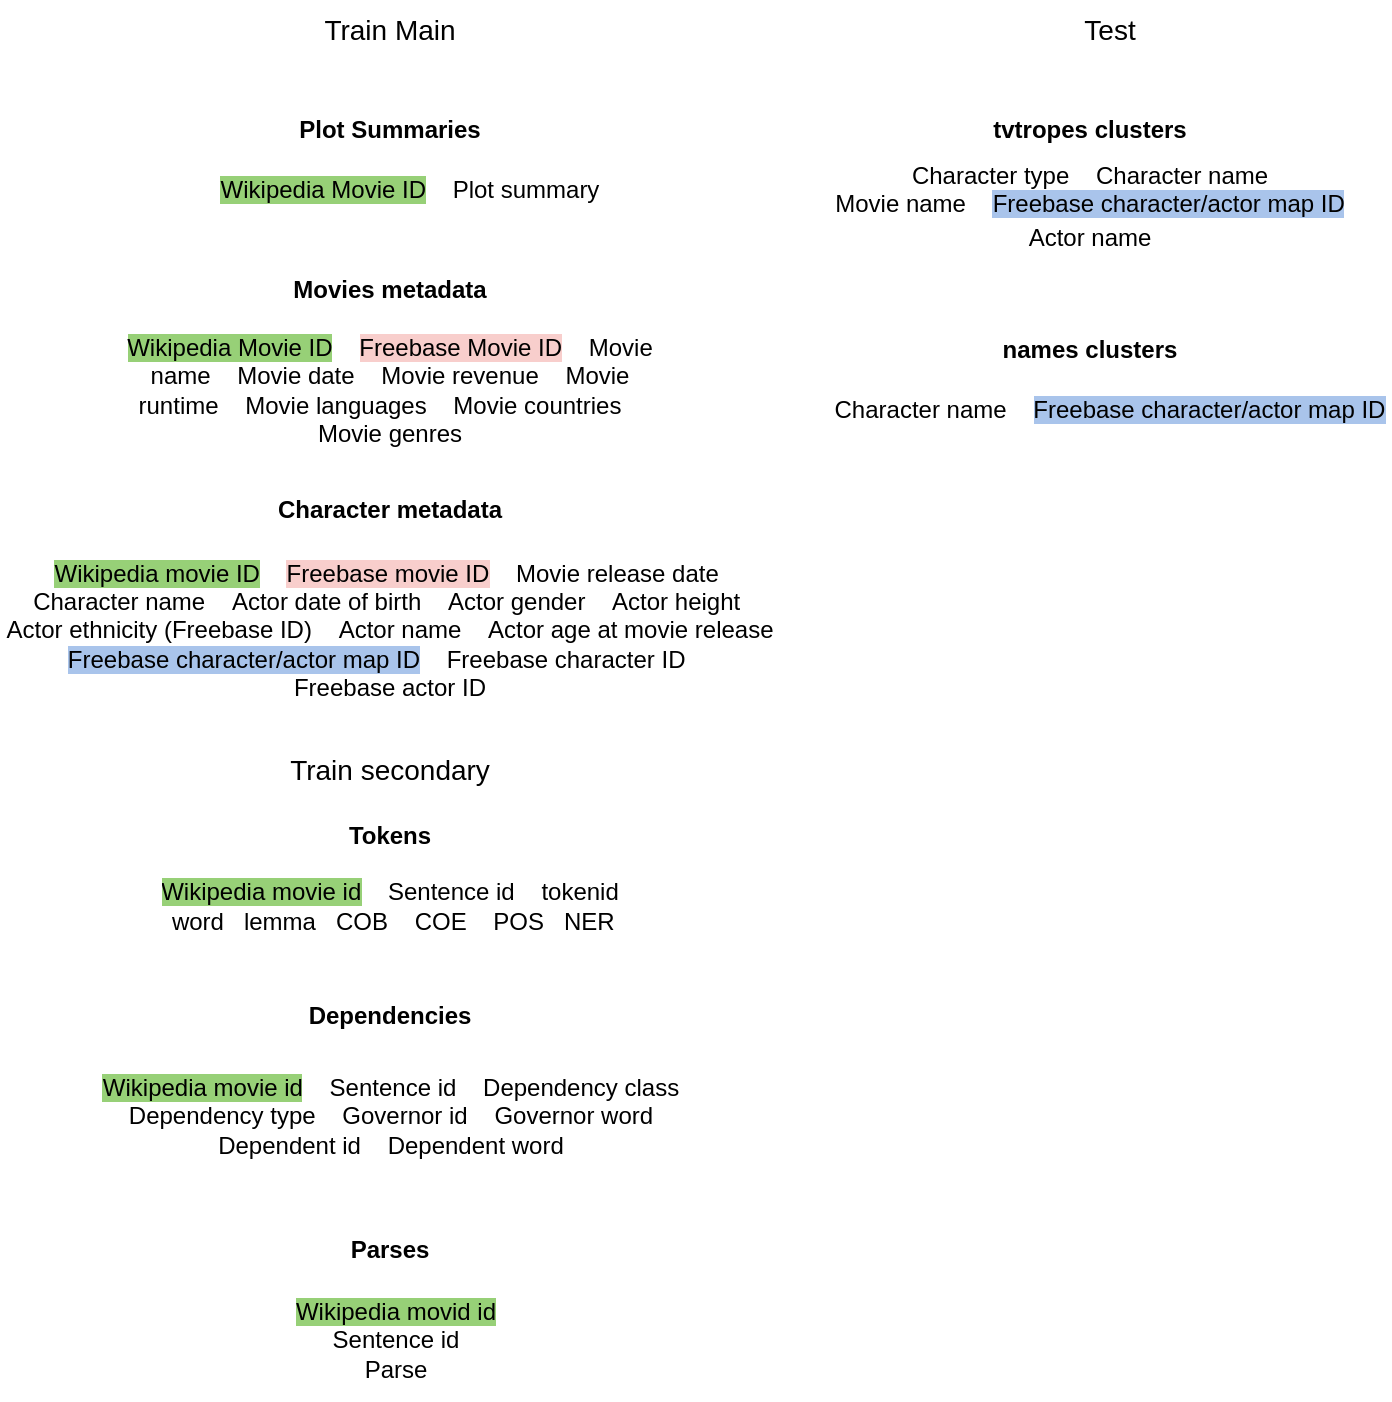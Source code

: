 <mxfile version="22.0.8" type="device">
  <diagram name="Page-1" id="Sbs0IW_ofMHIo77w96EM">
    <mxGraphModel dx="1175" dy="671" grid="0" gridSize="10" guides="1" tooltips="1" connect="1" arrows="1" fold="1" page="1" pageScale="1" pageWidth="850" pageHeight="1100" math="0" shadow="0">
      <root>
        <mxCell id="0" />
        <mxCell id="1" parent="0" />
        <mxCell id="rrxHBZVGt7Xu8-j6ISsB-1" value="Plot Summaries" style="text;html=1;strokeColor=none;fillColor=none;align=center;verticalAlign=middle;whiteSpace=wrap;rounded=0;fontStyle=1" parent="1" vertex="1">
          <mxGeometry x="190" y="100" width="100" height="30" as="geometry" />
        </mxCell>
        <mxCell id="rrxHBZVGt7Xu8-j6ISsB-2" value="Train Main" style="text;html=1;strokeColor=none;fillColor=none;align=center;verticalAlign=middle;whiteSpace=wrap;rounded=0;fontSize=14;" parent="1" vertex="1">
          <mxGeometry x="200" y="50" width="80" height="30" as="geometry" />
        </mxCell>
        <mxCell id="rrxHBZVGt7Xu8-j6ISsB-3" value="Movies metadata" style="text;html=1;strokeColor=none;fillColor=none;align=center;verticalAlign=middle;whiteSpace=wrap;rounded=0;fontStyle=1" parent="1" vertex="1">
          <mxGeometry x="190" y="180" width="100" height="30" as="geometry" />
        </mxCell>
        <mxCell id="rrxHBZVGt7Xu8-j6ISsB-4" value="Character metadata" style="text;html=1;strokeColor=none;fillColor=none;align=center;verticalAlign=middle;whiteSpace=wrap;rounded=0;fontStyle=1" parent="1" vertex="1">
          <mxGeometry x="180" y="290" width="120" height="30" as="geometry" />
        </mxCell>
        <mxCell id="rrxHBZVGt7Xu8-j6ISsB-5" value="Test" style="text;html=1;strokeColor=none;fillColor=none;align=center;verticalAlign=middle;whiteSpace=wrap;rounded=0;fontSize=14;" parent="1" vertex="1">
          <mxGeometry x="570" y="50" width="60" height="30" as="geometry" />
        </mxCell>
        <mxCell id="rrxHBZVGt7Xu8-j6ISsB-6" value="tvtropes clusters" style="text;html=1;strokeColor=none;fillColor=none;align=center;verticalAlign=middle;whiteSpace=wrap;rounded=0;fontStyle=1" parent="1" vertex="1">
          <mxGeometry x="520" y="100" width="140" height="30" as="geometry" />
        </mxCell>
        <mxCell id="rrxHBZVGt7Xu8-j6ISsB-7" value="names clusters" style="text;html=1;strokeColor=none;fillColor=none;align=center;verticalAlign=middle;whiteSpace=wrap;rounded=0;fontStyle=1" parent="1" vertex="1">
          <mxGeometry x="545" y="210" width="90" height="30" as="geometry" />
        </mxCell>
        <mxCell id="rrxHBZVGt7Xu8-j6ISsB-8" value="&lt;span style=&quot;background-color: rgb(151, 208, 119);&quot;&gt;Wikipedia Movie ID&lt;/span&gt;&amp;nbsp; &amp;nbsp; Plot summary" style="text;html=1;strokeColor=none;fillColor=none;align=center;verticalAlign=middle;whiteSpace=wrap;rounded=0;" parent="1" vertex="1">
          <mxGeometry x="150" y="130" width="200" height="30" as="geometry" />
        </mxCell>
        <mxCell id="E25G4tv7lGzhbvOOqOv_-1" value="&lt;p&gt;&lt;span style=&quot;background-color: rgb(151, 208, 119);&quot;&gt;Wikipedia Movie ID&lt;/span&gt;&amp;nbsp; &amp;nbsp; &lt;span style=&quot;background-color: rgb(248, 206, 204);&quot;&gt;Freebase Movie ID&lt;/span&gt;&amp;nbsp; &amp;nbsp; Movie name&amp;nbsp; &amp;nbsp; Movie date&amp;nbsp; &amp;nbsp; Movie revenue&amp;nbsp; &amp;nbsp; Movie runtime&amp;nbsp; &amp;nbsp; Movie languages&amp;nbsp; &amp;nbsp; Movie countries&amp;nbsp; &amp;nbsp; Movie genres&lt;/p&gt;" style="text;html=1;strokeColor=none;fillColor=none;align=center;verticalAlign=middle;whiteSpace=wrap;rounded=0;" vertex="1" parent="1">
          <mxGeometry x="100" y="210" width="280" height="70" as="geometry" />
        </mxCell>
        <mxCell id="E25G4tv7lGzhbvOOqOv_-4" value="&lt;p&gt;&lt;font style=&quot;font-size: 12px;&quot;&gt;&lt;span style=&quot;text-align: start;&quot;&gt;&lt;span style=&quot;background-color: rgb(151, 208, 119);&quot;&gt;Wikipedia movie ID&lt;/span&gt;&amp;nbsp; &amp;nbsp;&amp;nbsp;&lt;/span&gt;&lt;span style=&quot;text-align: start;&quot;&gt;&lt;span style=&quot;background-color: rgb(248, 206, 204);&quot;&gt;Freebase movie ID&lt;/span&gt;&amp;nbsp; &amp;nbsp;&amp;nbsp;&lt;/span&gt;&lt;span style=&quot;text-align: start;&quot;&gt;Movie release date&amp;nbsp; &amp;nbsp;&amp;nbsp;&lt;/span&gt;&lt;span style=&quot;text-align: start;&quot;&gt;Character name&amp;nbsp; &amp;nbsp;&amp;nbsp;&lt;/span&gt;&lt;span style=&quot;text-align: start;&quot;&gt;Actor date of birth&amp;nbsp; &amp;nbsp;&amp;nbsp;&lt;/span&gt;&lt;span style=&quot;text-align: start;&quot;&gt;Actor gender&amp;nbsp; &amp;nbsp;&amp;nbsp;&lt;/span&gt;&lt;span style=&quot;text-align: start;&quot;&gt;Actor height&amp;nbsp; &amp;nbsp; A&lt;/span&gt;&lt;span style=&quot;text-align: start;&quot;&gt;ctor ethnicity (Freebase ID)&amp;nbsp; &amp;nbsp;&amp;nbsp;&lt;/span&gt;&lt;span style=&quot;text-align: start;&quot;&gt;Actor name&amp;nbsp; &amp;nbsp;&amp;nbsp;&lt;/span&gt;&lt;span style=&quot;text-align: start;&quot;&gt;Actor age at movie release&lt;br&gt;&lt;/span&gt;&lt;/font&gt;&lt;font style=&quot;font-size: 12px;&quot;&gt;&lt;span style=&quot;text-align: start;&quot;&gt;&lt;span style=&quot;background-color: rgb(169, 196, 235);&quot;&gt;Freebase character/actor map ID&lt;/span&gt;&amp;nbsp; &amp;nbsp;&amp;nbsp;&lt;/span&gt;&lt;span style=&quot;text-align: start;&quot;&gt;Freebase character ID&amp;nbsp; &amp;nbsp;&amp;nbsp;&lt;br&gt;&lt;/span&gt;&lt;/font&gt;&lt;font style=&quot;font-size: 12px;&quot;&gt;&lt;span style=&quot;text-align: start;&quot;&gt;Freebase actor ID&lt;/span&gt;&lt;/font&gt;&lt;/p&gt;" style="text;html=1;strokeColor=none;fillColor=none;align=center;verticalAlign=middle;whiteSpace=wrap;rounded=0;" vertex="1" parent="1">
          <mxGeometry x="45" y="320" width="390" height="90" as="geometry" />
        </mxCell>
        <mxCell id="E25G4tv7lGzhbvOOqOv_-5" value="Tokens" style="text;html=1;strokeColor=none;fillColor=none;align=center;verticalAlign=middle;whiteSpace=wrap;rounded=0;fontStyle=1" vertex="1" parent="1">
          <mxGeometry x="210" y="453" width="60" height="30" as="geometry" />
        </mxCell>
        <mxCell id="E25G4tv7lGzhbvOOqOv_-6" value="Character name&amp;nbsp; &amp;nbsp;&amp;nbsp;&lt;span style=&quot;background-color: rgb(169, 196, 235);&quot;&gt;Freebase character/actor map ID&lt;/span&gt;" style="text;html=1;strokeColor=none;fillColor=none;align=center;verticalAlign=middle;whiteSpace=wrap;rounded=0;" vertex="1" parent="1">
          <mxGeometry x="460" y="240" width="280" height="30" as="geometry" />
        </mxCell>
        <mxCell id="E25G4tv7lGzhbvOOqOv_-7" value="&lt;p style=&quot;box-sizing: border-box; overflow: auto; padding: 1px 0px; margin-top: 0px; margin-bottom: 0px; line-height: inherit; word-break: break-all; overflow-wrap: break-word; border: 0px; border-radius: 0px; vertical-align: baseline;&quot;&gt;&lt;font style=&quot;font-size: 12px;&quot; face=&quot;Helvetica&quot;&gt;Character type&amp;nbsp; &amp;nbsp; C&lt;/font&gt;&lt;font style=&quot;font-size: 12px;&quot; face=&quot;Helvetica&quot;&gt;haracter name&lt;br&gt;&lt;/font&gt;&lt;font style=&quot;font-size: 12px;&quot; face=&quot;Helvetica&quot;&gt;Movie name&amp;nbsp; &amp;nbsp; &lt;span style=&quot;background-color: rgb(169, 196, 235);&quot;&gt;Freebase character/actor map ID&lt;/span&gt;&lt;/font&gt;&lt;/p&gt;&lt;p style=&quot;box-sizing: border-box; overflow: auto; padding: 1px 0px; margin-top: 0px; margin-bottom: 0px; line-height: inherit; word-break: break-all; overflow-wrap: break-word; border: 0px; border-radius: 0px; vertical-align: baseline;&quot;&gt;&lt;font style=&quot;font-size: 12px;&quot; face=&quot;Helvetica&quot;&gt;Actor name&lt;/font&gt;&lt;/p&gt;" style="text;html=1;strokeColor=none;fillColor=none;align=center;verticalAlign=middle;whiteSpace=wrap;rounded=0;" vertex="1" parent="1">
          <mxGeometry x="455" y="125" width="270" height="55" as="geometry" />
        </mxCell>
        <mxCell id="E25G4tv7lGzhbvOOqOv_-8" value="&lt;p style=&quot;box-sizing: border-box; overflow: auto; padding: 1px 0px; margin-top: 0px; margin-bottom: 0px; line-height: inherit; word-break: break-all; overflow-wrap: break-word; border: 0px; border-radius: 0px; vertical-align: baseline;&quot;&gt;&lt;span style=&quot;background-color: rgb(151, 208, 119);&quot;&gt;Wikipedia movie id&lt;/span&gt;&amp;nbsp; &amp;nbsp; Sentence id&amp;nbsp; &amp;nbsp; Dependency class&lt;br&gt;Dependency type&amp;nbsp; &amp;nbsp; Governor id&amp;nbsp; &amp;nbsp; Governor word&lt;br&gt;Dependent id&amp;nbsp; &amp;nbsp; Dependent word&lt;/p&gt;" style="text;html=1;strokeColor=none;fillColor=none;align=center;verticalAlign=middle;whiteSpace=wrap;rounded=0;" vertex="1" parent="1">
          <mxGeometry x="87.5" y="573" width="305" height="70" as="geometry" />
        </mxCell>
        <mxCell id="E25G4tv7lGzhbvOOqOv_-9" value="Dependencies" style="text;html=1;strokeColor=none;fillColor=none;align=center;verticalAlign=middle;whiteSpace=wrap;rounded=0;fontStyle=1" vertex="1" parent="1">
          <mxGeometry x="195" y="543" width="90" height="30" as="geometry" />
        </mxCell>
        <mxCell id="E25G4tv7lGzhbvOOqOv_-10" value="&lt;span style=&quot;font-size: 14px;&quot;&gt;Train secondary&lt;/span&gt;" style="text;html=1;strokeColor=none;fillColor=none;align=center;verticalAlign=middle;whiteSpace=wrap;rounded=0;fontStyle=0;fontSize=14;" vertex="1" parent="1">
          <mxGeometry x="185" y="420" width="110" height="30" as="geometry" />
        </mxCell>
        <mxCell id="E25G4tv7lGzhbvOOqOv_-11" value="&lt;pre style=&quot;box-sizing: border-box; overflow: auto; padding: 1px 0px; margin-top: 0px; margin-bottom: 0px; line-height: inherit; word-break: break-all; overflow-wrap: break-word; border: 0px; border-radius: 0px; vertical-align: baseline;&quot;&gt;&lt;font face=&quot;Helvetica&quot;&gt;&lt;span style=&quot;background-color: rgb(151, 208, 119);&quot;&gt;Wikipedia movie id&lt;/span&gt;    Sentence id    tokenid&lt;br&gt; word   lemma   COB    COE    POS   NER&lt;/font&gt;&lt;/pre&gt;" style="text;html=1;strokeColor=none;fillColor=none;align=center;verticalAlign=middle;whiteSpace=wrap;rounded=0;" vertex="1" parent="1">
          <mxGeometry x="115" y="483" width="250" height="40" as="geometry" />
        </mxCell>
        <mxCell id="E25G4tv7lGzhbvOOqOv_-12" value="&lt;b&gt;Parses&lt;/b&gt;" style="text;html=1;strokeColor=none;fillColor=none;align=center;verticalAlign=middle;whiteSpace=wrap;rounded=0;" vertex="1" parent="1">
          <mxGeometry x="210" y="660" width="60" height="30" as="geometry" />
        </mxCell>
        <mxCell id="E25G4tv7lGzhbvOOqOv_-13" value="&lt;span style=&quot;background-color: rgb(151, 208, 119);&quot;&gt;Wikipedia movid id&lt;/span&gt;&lt;br&gt;Sentence id&lt;br&gt;Parse" style="text;html=1;strokeColor=none;fillColor=none;align=center;verticalAlign=middle;whiteSpace=wrap;rounded=0;" vertex="1" parent="1">
          <mxGeometry x="175" y="690" width="136" height="60" as="geometry" />
        </mxCell>
      </root>
    </mxGraphModel>
  </diagram>
</mxfile>
